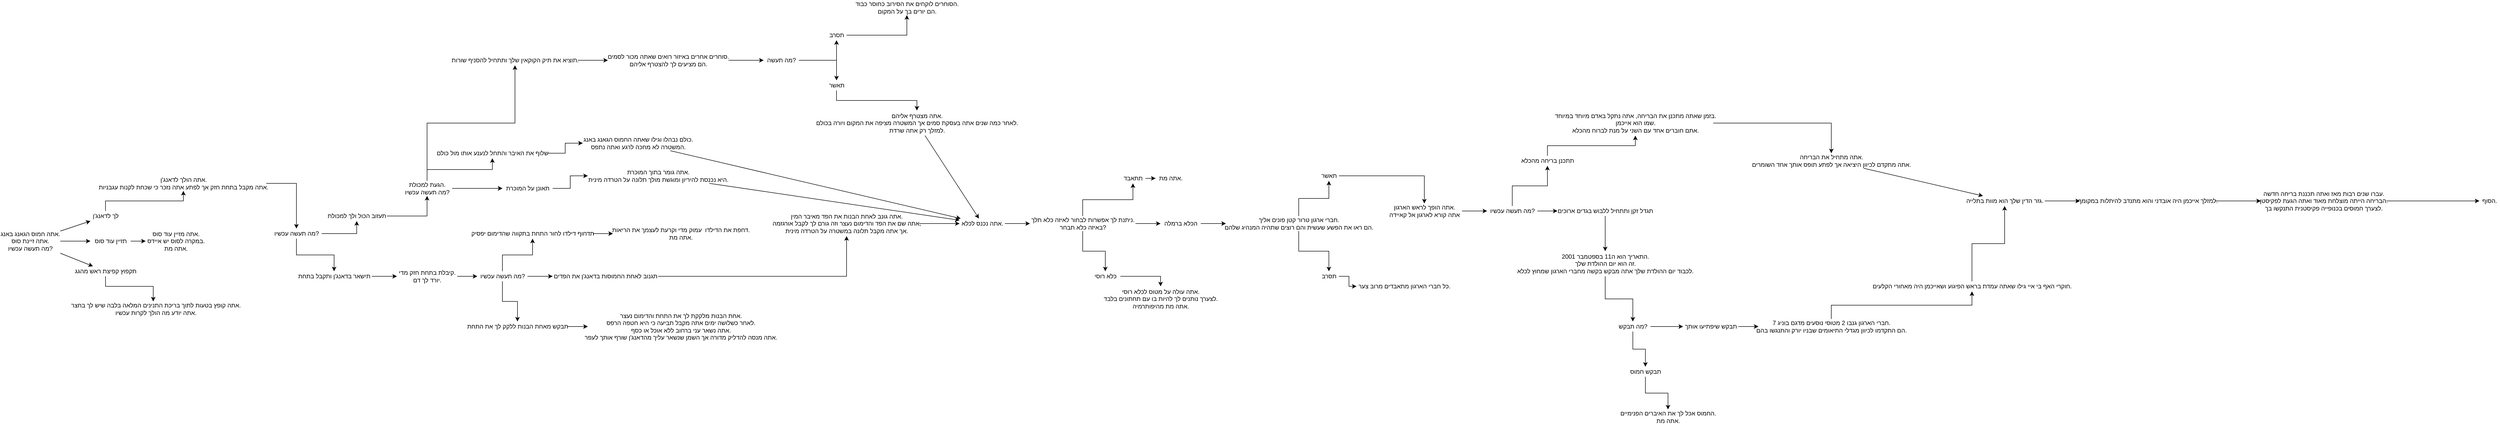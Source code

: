<mxfile version="14.1.2" type="github">
  <diagram id="Cu5V5KgqSv17Ko4OS9BQ" name="Page-1">
    <mxGraphModel dx="3437" dy="1870" grid="1" gridSize="10" guides="1" tooltips="1" connect="1" arrows="1" fold="1" page="1" pageScale="1" pageWidth="5000" pageHeight="1400" math="0" shadow="0">
      <root>
        <mxCell id="0" />
        <mxCell id="1" parent="0" />
        <mxCell id="gz2-CgeXObaSSJoPXU8p-1" value="אתה חמוס הגאנג באנג.&lt;br&gt;אתה זיינת סוס.&lt;br&gt;מה תעשה עכשיו?" style="text;html=1;align=center;verticalAlign=middle;resizable=0;points=[];autosize=1;" vertex="1" parent="1">
          <mxGeometry y="735" width="120" height="50" as="geometry" />
        </mxCell>
        <mxCell id="gz2-CgeXObaSSJoPXU8p-13" value="" style="edgeStyle=orthogonalEdgeStyle;rounded=0;orthogonalLoop=1;jettySize=auto;html=1;" edge="1" parent="1" source="gz2-CgeXObaSSJoPXU8p-2" target="gz2-CgeXObaSSJoPXU8p-12">
          <mxGeometry relative="1" as="geometry" />
        </mxCell>
        <mxCell id="gz2-CgeXObaSSJoPXU8p-2" value="תזיין עוד סוס" style="text;html=1;align=center;verticalAlign=middle;resizable=0;points=[];autosize=1;" vertex="1" parent="1">
          <mxGeometry x="180" y="750" width="80" height="20" as="geometry" />
        </mxCell>
        <mxCell id="gz2-CgeXObaSSJoPXU8p-3" value="" style="endArrow=classic;html=1;" edge="1" parent="1" source="gz2-CgeXObaSSJoPXU8p-1" target="gz2-CgeXObaSSJoPXU8p-2">
          <mxGeometry width="50" height="50" relative="1" as="geometry">
            <mxPoint x="360" y="1160" as="sourcePoint" />
            <mxPoint x="410" y="1110" as="targetPoint" />
          </mxGeometry>
        </mxCell>
        <mxCell id="gz2-CgeXObaSSJoPXU8p-17" value="" style="edgeStyle=orthogonalEdgeStyle;rounded=0;orthogonalLoop=1;jettySize=auto;html=1;" edge="1" parent="1" source="gz2-CgeXObaSSJoPXU8p-4" target="gz2-CgeXObaSSJoPXU8p-16">
          <mxGeometry relative="1" as="geometry" />
        </mxCell>
        <mxCell id="gz2-CgeXObaSSJoPXU8p-4" value="לך לדאנג&#39;ן" style="text;html=1;align=center;verticalAlign=middle;resizable=0;points=[];autosize=1;" vertex="1" parent="1">
          <mxGeometry x="180" y="700" width="60" height="20" as="geometry" />
        </mxCell>
        <mxCell id="gz2-CgeXObaSSJoPXU8p-7" value="" style="endArrow=classic;html=1;" edge="1" parent="1" source="gz2-CgeXObaSSJoPXU8p-1" target="gz2-CgeXObaSSJoPXU8p-4">
          <mxGeometry width="50" height="50" relative="1" as="geometry">
            <mxPoint x="330" y="800" as="sourcePoint" />
            <mxPoint x="380" y="750" as="targetPoint" />
          </mxGeometry>
        </mxCell>
        <mxCell id="gz2-CgeXObaSSJoPXU8p-15" value="" style="edgeStyle=orthogonalEdgeStyle;rounded=0;orthogonalLoop=1;jettySize=auto;html=1;" edge="1" parent="1" source="gz2-CgeXObaSSJoPXU8p-8" target="gz2-CgeXObaSSJoPXU8p-14">
          <mxGeometry relative="1" as="geometry">
            <Array as="points">
              <mxPoint x="210" y="850" />
              <mxPoint x="305" y="850" />
            </Array>
          </mxGeometry>
        </mxCell>
        <mxCell id="gz2-CgeXObaSSJoPXU8p-8" value="תקפוץ קפיצת ראש מהגג" style="text;html=1;align=center;verticalAlign=middle;resizable=0;points=[];autosize=1;" vertex="1" parent="1">
          <mxGeometry x="145" y="810" width="130" height="20" as="geometry" />
        </mxCell>
        <mxCell id="gz2-CgeXObaSSJoPXU8p-10" value="" style="endArrow=classic;html=1;" edge="1" parent="1" source="gz2-CgeXObaSSJoPXU8p-1" target="gz2-CgeXObaSSJoPXU8p-8">
          <mxGeometry width="50" height="50" relative="1" as="geometry">
            <mxPoint x="330" y="800" as="sourcePoint" />
            <mxPoint x="380" y="750" as="targetPoint" />
          </mxGeometry>
        </mxCell>
        <mxCell id="gz2-CgeXObaSSJoPXU8p-12" value="אתה מזיין עוד סוס.&lt;br&gt;במקרה לסוס יש איידס.&lt;br&gt;אתה מת." style="text;html=1;align=center;verticalAlign=middle;resizable=0;points=[];autosize=1;" vertex="1" parent="1">
          <mxGeometry x="290" y="735" width="120" height="50" as="geometry" />
        </mxCell>
        <mxCell id="gz2-CgeXObaSSJoPXU8p-14" value="אתה קופץ בטעות לתוך בריכת התנינים המלאה בלבה שיש לך בחצר.&lt;br&gt;אתה יודע מה הולך לקרות עכשיו." style="text;html=1;align=center;verticalAlign=middle;resizable=0;points=[];autosize=1;" vertex="1" parent="1">
          <mxGeometry x="145" y="880" width="330" height="30" as="geometry" />
        </mxCell>
        <mxCell id="gz2-CgeXObaSSJoPXU8p-19" value="" style="edgeStyle=orthogonalEdgeStyle;rounded=0;orthogonalLoop=1;jettySize=auto;html=1;" edge="1" parent="1" source="gz2-CgeXObaSSJoPXU8p-16" target="gz2-CgeXObaSSJoPXU8p-18">
          <mxGeometry relative="1" as="geometry" />
        </mxCell>
        <mxCell id="gz2-CgeXObaSSJoPXU8p-16" value="אתה הולך לדאנג&#39;ן.&lt;br&gt;אתה מקבל בתחת חזק אך לפתע אתה נזכר כי שכחת לקנות עגבניות." style="text;html=1;align=center;verticalAlign=middle;resizable=0;points=[];autosize=1;" vertex="1" parent="1">
          <mxGeometry x="200" y="630" width="330" height="30" as="geometry" />
        </mxCell>
        <mxCell id="gz2-CgeXObaSSJoPXU8p-21" value="" style="edgeStyle=orthogonalEdgeStyle;rounded=0;orthogonalLoop=1;jettySize=auto;html=1;" edge="1" parent="1" source="gz2-CgeXObaSSJoPXU8p-18" target="gz2-CgeXObaSSJoPXU8p-20">
          <mxGeometry relative="1" as="geometry" />
        </mxCell>
        <mxCell id="gz2-CgeXObaSSJoPXU8p-25" value="" style="edgeStyle=orthogonalEdgeStyle;rounded=0;orthogonalLoop=1;jettySize=auto;html=1;" edge="1" parent="1" source="gz2-CgeXObaSSJoPXU8p-18" target="gz2-CgeXObaSSJoPXU8p-24">
          <mxGeometry relative="1" as="geometry" />
        </mxCell>
        <mxCell id="gz2-CgeXObaSSJoPXU8p-18" value="מה תעשה עכשיו?" style="text;html=1;align=center;verticalAlign=middle;resizable=0;points=[];autosize=1;" vertex="1" parent="1">
          <mxGeometry x="540" y="735" width="100" height="20" as="geometry" />
        </mxCell>
        <mxCell id="gz2-CgeXObaSSJoPXU8p-43" value="" style="edgeStyle=orthogonalEdgeStyle;rounded=0;orthogonalLoop=1;jettySize=auto;html=1;" edge="1" parent="1" source="gz2-CgeXObaSSJoPXU8p-20" target="gz2-CgeXObaSSJoPXU8p-42">
          <mxGeometry relative="1" as="geometry" />
        </mxCell>
        <mxCell id="gz2-CgeXObaSSJoPXU8p-20" value="תעזוב הכול ולך למכולת" style="text;html=1;align=center;verticalAlign=middle;resizable=0;points=[];autosize=1;" vertex="1" parent="1">
          <mxGeometry x="650" y="700" width="120" height="20" as="geometry" />
        </mxCell>
        <mxCell id="gz2-CgeXObaSSJoPXU8p-27" value="" style="edgeStyle=orthogonalEdgeStyle;rounded=0;orthogonalLoop=1;jettySize=auto;html=1;" edge="1" parent="1" source="gz2-CgeXObaSSJoPXU8p-24" target="gz2-CgeXObaSSJoPXU8p-26">
          <mxGeometry relative="1" as="geometry" />
        </mxCell>
        <mxCell id="gz2-CgeXObaSSJoPXU8p-24" value="תישאר בדאנג&#39;ן ותקבל בתחת" style="text;html=1;align=center;verticalAlign=middle;resizable=0;points=[];autosize=1;" vertex="1" parent="1">
          <mxGeometry x="590" y="820" width="150" height="20" as="geometry" />
        </mxCell>
        <mxCell id="gz2-CgeXObaSSJoPXU8p-29" value="" style="edgeStyle=orthogonalEdgeStyle;rounded=0;orthogonalLoop=1;jettySize=auto;html=1;" edge="1" parent="1" source="gz2-CgeXObaSSJoPXU8p-26" target="gz2-CgeXObaSSJoPXU8p-28">
          <mxGeometry relative="1" as="geometry" />
        </mxCell>
        <mxCell id="gz2-CgeXObaSSJoPXU8p-26" value="קיבלת בתחת חזק מדי.&lt;br&gt;יורד לך דם." style="text;html=1;align=center;verticalAlign=middle;resizable=0;points=[];autosize=1;" vertex="1" parent="1">
          <mxGeometry x="790" y="815" width="120" height="30" as="geometry" />
        </mxCell>
        <mxCell id="gz2-CgeXObaSSJoPXU8p-31" value="" style="edgeStyle=orthogonalEdgeStyle;rounded=0;orthogonalLoop=1;jettySize=auto;html=1;" edge="1" parent="1" source="gz2-CgeXObaSSJoPXU8p-28" target="gz2-CgeXObaSSJoPXU8p-30">
          <mxGeometry relative="1" as="geometry" />
        </mxCell>
        <mxCell id="gz2-CgeXObaSSJoPXU8p-33" value="" style="edgeStyle=orthogonalEdgeStyle;rounded=0;orthogonalLoop=1;jettySize=auto;html=1;" edge="1" parent="1" source="gz2-CgeXObaSSJoPXU8p-28" target="gz2-CgeXObaSSJoPXU8p-32">
          <mxGeometry relative="1" as="geometry" />
        </mxCell>
        <mxCell id="gz2-CgeXObaSSJoPXU8p-35" value="" style="edgeStyle=orthogonalEdgeStyle;rounded=0;orthogonalLoop=1;jettySize=auto;html=1;" edge="1" parent="1" source="gz2-CgeXObaSSJoPXU8p-28" target="gz2-CgeXObaSSJoPXU8p-34">
          <mxGeometry relative="1" as="geometry" />
        </mxCell>
        <mxCell id="gz2-CgeXObaSSJoPXU8p-28" value="מה תעשה עכשיו?" style="text;html=1;align=center;verticalAlign=middle;resizable=0;points=[];autosize=1;" vertex="1" parent="1">
          <mxGeometry x="950" y="820" width="100" height="20" as="geometry" />
        </mxCell>
        <mxCell id="gz2-CgeXObaSSJoPXU8p-41" value="" style="edgeStyle=orthogonalEdgeStyle;rounded=0;orthogonalLoop=1;jettySize=auto;html=1;" edge="1" parent="1" source="gz2-CgeXObaSSJoPXU8p-30" target="gz2-CgeXObaSSJoPXU8p-40">
          <mxGeometry relative="1" as="geometry" />
        </mxCell>
        <mxCell id="gz2-CgeXObaSSJoPXU8p-30" value="תגנוב לאחת החמוסות בדאנג&#39;ן את הפדים" style="text;html=1;align=center;verticalAlign=middle;resizable=0;points=[];autosize=1;" vertex="1" parent="1">
          <mxGeometry x="1100" y="820" width="210" height="20" as="geometry" />
        </mxCell>
        <mxCell id="gz2-CgeXObaSSJoPXU8p-39" value="" style="edgeStyle=orthogonalEdgeStyle;rounded=0;orthogonalLoop=1;jettySize=auto;html=1;" edge="1" parent="1" source="gz2-CgeXObaSSJoPXU8p-32" target="gz2-CgeXObaSSJoPXU8p-38">
          <mxGeometry relative="1" as="geometry" />
        </mxCell>
        <mxCell id="gz2-CgeXObaSSJoPXU8p-32" value="תבקש מאחת הבנות ללקק לך את התחת" style="text;html=1;align=center;verticalAlign=middle;resizable=0;points=[];autosize=1;" vertex="1" parent="1">
          <mxGeometry x="930" y="920" width="200" height="20" as="geometry" />
        </mxCell>
        <mxCell id="gz2-CgeXObaSSJoPXU8p-37" value="" style="edgeStyle=orthogonalEdgeStyle;rounded=0;orthogonalLoop=1;jettySize=auto;html=1;" edge="1" parent="1" source="gz2-CgeXObaSSJoPXU8p-34" target="gz2-CgeXObaSSJoPXU8p-36">
          <mxGeometry relative="1" as="geometry" />
        </mxCell>
        <mxCell id="gz2-CgeXObaSSJoPXU8p-34" value="תדחוף דילדו לחור התחת בתקווה שהדימום יפסיק" style="text;html=1;align=center;verticalAlign=middle;resizable=0;points=[];autosize=1;" vertex="1" parent="1">
          <mxGeometry x="940" y="735" width="240" height="20" as="geometry" />
        </mxCell>
        <mxCell id="gz2-CgeXObaSSJoPXU8p-36" value="דחפת את הדילדו&amp;nbsp; עמוק מדי וקרעת לעצמך את הריאות.&lt;br&gt;אתה מת." style="text;html=1;align=center;verticalAlign=middle;resizable=0;points=[];autosize=1;" vertex="1" parent="1">
          <mxGeometry x="1220" y="730" width="270" height="30" as="geometry" />
        </mxCell>
        <mxCell id="gz2-CgeXObaSSJoPXU8p-38" value="אחת הבנות מלקקת לך את התחת והדימום נעצר.&lt;br&gt;לאחר כשלושה ימים אתה מקבל תביעה כי היא חטפה הרפס.&lt;br&gt;אתה נשאר עני ברחוב ללא אוכל או כסף.&lt;br&gt;אתה מנסה להדליק מדורה אך השמן שנשאר עליך מהדאנג&#39;ן שורף אותך לעפר." style="text;html=1;align=center;verticalAlign=middle;resizable=0;points=[];autosize=1;" vertex="1" parent="1">
          <mxGeometry x="1170" y="900" width="370" height="60" as="geometry" />
        </mxCell>
        <mxCell id="gz2-CgeXObaSSJoPXU8p-55" value="" style="edgeStyle=orthogonalEdgeStyle;rounded=0;orthogonalLoop=1;jettySize=auto;html=1;" edge="1" parent="1" source="gz2-CgeXObaSSJoPXU8p-40" target="gz2-CgeXObaSSJoPXU8p-54">
          <mxGeometry relative="1" as="geometry" />
        </mxCell>
        <mxCell id="gz2-CgeXObaSSJoPXU8p-40" value="אתה גונב לאחת הבנות את הפד מאיבר המין.&lt;br&gt;אתה שם את הפד והדימום נעצר וזה גורם לך לקבל אורגזמה,&lt;br&gt;אך אתה מקבל תלונה במשטרה על הטרדה מינית." style="text;html=1;align=center;verticalAlign=middle;resizable=0;points=[];autosize=1;" vertex="1" parent="1">
          <mxGeometry x="1540" y="700" width="290" height="50" as="geometry" />
        </mxCell>
        <mxCell id="gz2-CgeXObaSSJoPXU8p-45" value="" style="edgeStyle=orthogonalEdgeStyle;rounded=0;orthogonalLoop=1;jettySize=auto;html=1;" edge="1" parent="1" source="gz2-CgeXObaSSJoPXU8p-42" target="gz2-CgeXObaSSJoPXU8p-44">
          <mxGeometry relative="1" as="geometry" />
        </mxCell>
        <mxCell id="gz2-CgeXObaSSJoPXU8p-48" value="" style="edgeStyle=orthogonalEdgeStyle;rounded=0;orthogonalLoop=1;jettySize=auto;html=1;" edge="1" parent="1" source="gz2-CgeXObaSSJoPXU8p-42" target="gz2-CgeXObaSSJoPXU8p-47">
          <mxGeometry relative="1" as="geometry" />
        </mxCell>
        <mxCell id="gz2-CgeXObaSSJoPXU8p-49" value="" style="edgeStyle=orthogonalEdgeStyle;rounded=0;orthogonalLoop=1;jettySize=auto;html=1;" edge="1" parent="1" source="gz2-CgeXObaSSJoPXU8p-42" target="gz2-CgeXObaSSJoPXU8p-44">
          <mxGeometry relative="1" as="geometry" />
        </mxCell>
        <mxCell id="gz2-CgeXObaSSJoPXU8p-51" value="" style="edgeStyle=orthogonalEdgeStyle;rounded=0;orthogonalLoop=1;jettySize=auto;html=1;" edge="1" parent="1" source="gz2-CgeXObaSSJoPXU8p-42" target="gz2-CgeXObaSSJoPXU8p-50">
          <mxGeometry relative="1" as="geometry" />
        </mxCell>
        <mxCell id="gz2-CgeXObaSSJoPXU8p-42" value="הגעת למכולת.&lt;br&gt;מה תעשה עכשיו?" style="text;html=1;align=center;verticalAlign=middle;resizable=0;points=[];autosize=1;" vertex="1" parent="1">
          <mxGeometry x="800" y="640" width="100" height="30" as="geometry" />
        </mxCell>
        <mxCell id="gz2-CgeXObaSSJoPXU8p-53" value="" style="edgeStyle=orthogonalEdgeStyle;rounded=0;orthogonalLoop=1;jettySize=auto;html=1;" edge="1" parent="1" source="gz2-CgeXObaSSJoPXU8p-44" target="gz2-CgeXObaSSJoPXU8p-52">
          <mxGeometry relative="1" as="geometry" />
        </mxCell>
        <mxCell id="gz2-CgeXObaSSJoPXU8p-44" value="תאונן על המוכרת" style="text;html=1;align=center;verticalAlign=middle;resizable=0;points=[];autosize=1;" vertex="1" parent="1">
          <mxGeometry x="1000" y="645" width="100" height="20" as="geometry" />
        </mxCell>
        <mxCell id="gz2-CgeXObaSSJoPXU8p-61" value="" style="edgeStyle=orthogonalEdgeStyle;rounded=0;orthogonalLoop=1;jettySize=auto;html=1;" edge="1" parent="1" source="gz2-CgeXObaSSJoPXU8p-47" target="gz2-CgeXObaSSJoPXU8p-60">
          <mxGeometry relative="1" as="geometry" />
        </mxCell>
        <mxCell id="gz2-CgeXObaSSJoPXU8p-47" value="תוציא את תיק הקוקאין שלך ותתחיל להסניף שורות." style="text;html=1;align=center;verticalAlign=middle;resizable=0;points=[];autosize=1;" vertex="1" parent="1">
          <mxGeometry x="900" y="390" width="250" height="20" as="geometry" />
        </mxCell>
        <mxCell id="gz2-CgeXObaSSJoPXU8p-58" value="" style="edgeStyle=orthogonalEdgeStyle;rounded=0;orthogonalLoop=1;jettySize=auto;html=1;" edge="1" parent="1" source="gz2-CgeXObaSSJoPXU8p-50" target="gz2-CgeXObaSSJoPXU8p-57">
          <mxGeometry relative="1" as="geometry" />
        </mxCell>
        <mxCell id="gz2-CgeXObaSSJoPXU8p-50" value="שלוף את האיבר והתחל לנענע אותו מול כולם" style="text;html=1;align=center;verticalAlign=middle;resizable=0;points=[];autosize=1;" vertex="1" parent="1">
          <mxGeometry x="870" y="575" width="220" height="20" as="geometry" />
        </mxCell>
        <mxCell id="gz2-CgeXObaSSJoPXU8p-52" value="אתה גומר בתוך המוכרת.&lt;br&gt;היא נכנסת להיריון ומוגשת מולך תלונה על הטרדה מינית." style="text;html=1;align=center;verticalAlign=middle;resizable=0;points=[];autosize=1;" vertex="1" parent="1">
          <mxGeometry x="1170" y="615" width="280" height="30" as="geometry" />
        </mxCell>
        <mxCell id="gz2-CgeXObaSSJoPXU8p-74" value="" style="edgeStyle=orthogonalEdgeStyle;rounded=0;orthogonalLoop=1;jettySize=auto;html=1;" edge="1" parent="1" source="gz2-CgeXObaSSJoPXU8p-54" target="gz2-CgeXObaSSJoPXU8p-73">
          <mxGeometry relative="1" as="geometry" />
        </mxCell>
        <mxCell id="gz2-CgeXObaSSJoPXU8p-54" value="אתה נכנס לכלא." style="text;html=1;align=center;verticalAlign=middle;resizable=0;points=[];autosize=1;" vertex="1" parent="1">
          <mxGeometry x="1910" y="715" width="90" height="20" as="geometry" />
        </mxCell>
        <mxCell id="gz2-CgeXObaSSJoPXU8p-56" value="" style="endArrow=classic;html=1;" edge="1" parent="1" source="gz2-CgeXObaSSJoPXU8p-52" target="gz2-CgeXObaSSJoPXU8p-54">
          <mxGeometry width="50" height="50" relative="1" as="geometry">
            <mxPoint x="1470" y="640" as="sourcePoint" />
            <mxPoint x="1520" y="590" as="targetPoint" />
          </mxGeometry>
        </mxCell>
        <mxCell id="gz2-CgeXObaSSJoPXU8p-57" value="כולם נבהלו וגילו שאתה החמוס הגאנג באנג.&lt;br&gt;המשטרה לא מחכה לרגע ואתה נתפס." style="text;html=1;align=center;verticalAlign=middle;resizable=0;points=[];autosize=1;" vertex="1" parent="1">
          <mxGeometry x="1160" y="550" width="220" height="30" as="geometry" />
        </mxCell>
        <mxCell id="gz2-CgeXObaSSJoPXU8p-59" value="" style="endArrow=classic;html=1;" edge="1" parent="1" source="gz2-CgeXObaSSJoPXU8p-57" target="gz2-CgeXObaSSJoPXU8p-54">
          <mxGeometry width="50" height="50" relative="1" as="geometry">
            <mxPoint x="1520" y="650" as="sourcePoint" />
            <mxPoint x="1570" y="600" as="targetPoint" />
          </mxGeometry>
        </mxCell>
        <mxCell id="gz2-CgeXObaSSJoPXU8p-63" value="" style="edgeStyle=orthogonalEdgeStyle;rounded=0;orthogonalLoop=1;jettySize=auto;html=1;" edge="1" parent="1" source="gz2-CgeXObaSSJoPXU8p-60" target="gz2-CgeXObaSSJoPXU8p-62">
          <mxGeometry relative="1" as="geometry" />
        </mxCell>
        <mxCell id="gz2-CgeXObaSSJoPXU8p-60" value="סוחרים אחרים באיזור רואים שאתה מכור לסמים.&lt;br&gt;הם מציעים לך להצטרף אליהם." style="text;html=1;align=center;verticalAlign=middle;resizable=0;points=[];autosize=1;" vertex="1" parent="1">
          <mxGeometry x="1210" y="385" width="240" height="30" as="geometry" />
        </mxCell>
        <mxCell id="gz2-CgeXObaSSJoPXU8p-65" value="" style="edgeStyle=orthogonalEdgeStyle;rounded=0;orthogonalLoop=1;jettySize=auto;html=1;" edge="1" parent="1" source="gz2-CgeXObaSSJoPXU8p-62" target="gz2-CgeXObaSSJoPXU8p-64">
          <mxGeometry relative="1" as="geometry" />
        </mxCell>
        <mxCell id="gz2-CgeXObaSSJoPXU8p-67" value="" style="edgeStyle=orthogonalEdgeStyle;rounded=0;orthogonalLoop=1;jettySize=auto;html=1;" edge="1" parent="1" source="gz2-CgeXObaSSJoPXU8p-62" target="gz2-CgeXObaSSJoPXU8p-66">
          <mxGeometry relative="1" as="geometry" />
        </mxCell>
        <mxCell id="gz2-CgeXObaSSJoPXU8p-62" value="מה תעשה?" style="text;html=1;align=center;verticalAlign=middle;resizable=0;points=[];autosize=1;" vertex="1" parent="1">
          <mxGeometry x="1520" y="390" width="70" height="20" as="geometry" />
        </mxCell>
        <mxCell id="gz2-CgeXObaSSJoPXU8p-69" value="" style="edgeStyle=orthogonalEdgeStyle;rounded=0;orthogonalLoop=1;jettySize=auto;html=1;" edge="1" parent="1" source="gz2-CgeXObaSSJoPXU8p-64" target="gz2-CgeXObaSSJoPXU8p-68">
          <mxGeometry relative="1" as="geometry" />
        </mxCell>
        <mxCell id="gz2-CgeXObaSSJoPXU8p-64" value="תסרב" style="text;html=1;align=center;verticalAlign=middle;resizable=0;points=[];autosize=1;" vertex="1" parent="1">
          <mxGeometry x="1645" y="340" width="40" height="20" as="geometry" />
        </mxCell>
        <mxCell id="gz2-CgeXObaSSJoPXU8p-71" value="" style="edgeStyle=orthogonalEdgeStyle;rounded=0;orthogonalLoop=1;jettySize=auto;html=1;" edge="1" parent="1" source="gz2-CgeXObaSSJoPXU8p-66" target="gz2-CgeXObaSSJoPXU8p-70">
          <mxGeometry relative="1" as="geometry" />
        </mxCell>
        <mxCell id="gz2-CgeXObaSSJoPXU8p-66" value="תאשר" style="text;html=1;align=center;verticalAlign=middle;resizable=0;points=[];autosize=1;" vertex="1" parent="1">
          <mxGeometry x="1645" y="440" width="40" height="20" as="geometry" />
        </mxCell>
        <mxCell id="gz2-CgeXObaSSJoPXU8p-68" value="הסוחרים לוקחים את הסירוב כחוסר כבוד.&lt;br&gt;הם יורים בך על המקום." style="text;html=1;align=center;verticalAlign=middle;resizable=0;points=[];autosize=1;" vertex="1" parent="1">
          <mxGeometry x="1700" y="280" width="210" height="30" as="geometry" />
        </mxCell>
        <mxCell id="gz2-CgeXObaSSJoPXU8p-70" value="אתה מצטרף אליהם.&lt;br&gt;לאחר כמה שנים אתה בעסקת סמים אך המשטרה מציפה את המקום ויורה בכולם.&lt;br&gt;למזלך רק אתה שרדת." style="text;html=1;align=center;verticalAlign=middle;resizable=0;points=[];autosize=1;" vertex="1" parent="1">
          <mxGeometry x="1630" y="500" width="390" height="50" as="geometry" />
        </mxCell>
        <mxCell id="gz2-CgeXObaSSJoPXU8p-72" value="" style="endArrow=classic;html=1;" edge="1" parent="1" source="gz2-CgeXObaSSJoPXU8p-70" target="gz2-CgeXObaSSJoPXU8p-54">
          <mxGeometry width="50" height="50" relative="1" as="geometry">
            <mxPoint x="1790" y="630" as="sourcePoint" />
            <mxPoint x="1840" y="580" as="targetPoint" />
          </mxGeometry>
        </mxCell>
        <mxCell id="gz2-CgeXObaSSJoPXU8p-76" value="" style="edgeStyle=orthogonalEdgeStyle;rounded=0;orthogonalLoop=1;jettySize=auto;html=1;" edge="1" parent="1" source="gz2-CgeXObaSSJoPXU8p-73" target="gz2-CgeXObaSSJoPXU8p-75">
          <mxGeometry relative="1" as="geometry" />
        </mxCell>
        <mxCell id="gz2-CgeXObaSSJoPXU8p-78" value="" style="edgeStyle=orthogonalEdgeStyle;rounded=0;orthogonalLoop=1;jettySize=auto;html=1;" edge="1" parent="1" source="gz2-CgeXObaSSJoPXU8p-73" target="gz2-CgeXObaSSJoPXU8p-77">
          <mxGeometry relative="1" as="geometry" />
        </mxCell>
        <mxCell id="gz2-CgeXObaSSJoPXU8p-80" value="" style="edgeStyle=orthogonalEdgeStyle;rounded=0;orthogonalLoop=1;jettySize=auto;html=1;" edge="1" parent="1" source="gz2-CgeXObaSSJoPXU8p-73" target="gz2-CgeXObaSSJoPXU8p-79">
          <mxGeometry relative="1" as="geometry" />
        </mxCell>
        <mxCell id="gz2-CgeXObaSSJoPXU8p-73" value="ניתנת לך אפשרות לבחור לאיזה כלא תלך.&lt;br&gt;באיזה כלא תבחר?" style="text;html=1;align=center;verticalAlign=middle;resizable=0;points=[];autosize=1;" vertex="1" parent="1">
          <mxGeometry x="2050" y="710" width="210" height="30" as="geometry" />
        </mxCell>
        <mxCell id="gz2-CgeXObaSSJoPXU8p-84" value="" style="edgeStyle=orthogonalEdgeStyle;rounded=0;orthogonalLoop=1;jettySize=auto;html=1;" edge="1" parent="1" source="gz2-CgeXObaSSJoPXU8p-75" target="gz2-CgeXObaSSJoPXU8p-83">
          <mxGeometry relative="1" as="geometry">
            <Array as="points">
              <mxPoint x="2310" y="830" />
            </Array>
          </mxGeometry>
        </mxCell>
        <mxCell id="gz2-CgeXObaSSJoPXU8p-75" value="כלא רוסי" style="text;html=1;align=center;verticalAlign=middle;resizable=0;points=[];autosize=1;" vertex="1" parent="1">
          <mxGeometry x="2170" y="820" width="60" height="20" as="geometry" />
        </mxCell>
        <mxCell id="gz2-CgeXObaSSJoPXU8p-86" value="" style="edgeStyle=orthogonalEdgeStyle;rounded=0;orthogonalLoop=1;jettySize=auto;html=1;" edge="1" parent="1" source="gz2-CgeXObaSSJoPXU8p-77" target="gz2-CgeXObaSSJoPXU8p-85">
          <mxGeometry relative="1" as="geometry" />
        </mxCell>
        <mxCell id="gz2-CgeXObaSSJoPXU8p-77" value="הכלא ברמלה" style="text;html=1;align=center;verticalAlign=middle;resizable=0;points=[];autosize=1;" vertex="1" parent="1">
          <mxGeometry x="2310" y="715" width="80" height="20" as="geometry" />
        </mxCell>
        <mxCell id="gz2-CgeXObaSSJoPXU8p-82" value="" style="edgeStyle=orthogonalEdgeStyle;rounded=0;orthogonalLoop=1;jettySize=auto;html=1;" edge="1" parent="1" source="gz2-CgeXObaSSJoPXU8p-79" target="gz2-CgeXObaSSJoPXU8p-81">
          <mxGeometry relative="1" as="geometry" />
        </mxCell>
        <mxCell id="gz2-CgeXObaSSJoPXU8p-79" value="תתאבד" style="text;html=1;align=center;verticalAlign=middle;resizable=0;points=[];autosize=1;" vertex="1" parent="1">
          <mxGeometry x="2230" y="625" width="50" height="20" as="geometry" />
        </mxCell>
        <mxCell id="gz2-CgeXObaSSJoPXU8p-81" value="אתה מת." style="text;html=1;align=center;verticalAlign=middle;resizable=0;points=[];autosize=1;" vertex="1" parent="1">
          <mxGeometry x="2300" y="625" width="60" height="20" as="geometry" />
        </mxCell>
        <mxCell id="gz2-CgeXObaSSJoPXU8p-83" value="אתה עולה על מטוס לכלא רוסי.&lt;br&gt;לצערך נותנים לך להיות בו עם תחתונים בלבד.&lt;br&gt;אתה מת מהיפותרמיה." style="text;html=1;align=center;verticalAlign=middle;resizable=0;points=[];autosize=1;" vertex="1" parent="1">
          <mxGeometry x="2195" y="850" width="230" height="50" as="geometry" />
        </mxCell>
        <mxCell id="gz2-CgeXObaSSJoPXU8p-88" value="" style="edgeStyle=orthogonalEdgeStyle;rounded=0;orthogonalLoop=1;jettySize=auto;html=1;" edge="1" parent="1" source="gz2-CgeXObaSSJoPXU8p-85" target="gz2-CgeXObaSSJoPXU8p-87">
          <mxGeometry relative="1" as="geometry" />
        </mxCell>
        <mxCell id="gz2-CgeXObaSSJoPXU8p-90" value="" style="edgeStyle=orthogonalEdgeStyle;rounded=0;orthogonalLoop=1;jettySize=auto;html=1;" edge="1" parent="1" source="gz2-CgeXObaSSJoPXU8p-85" target="gz2-CgeXObaSSJoPXU8p-89">
          <mxGeometry relative="1" as="geometry" />
        </mxCell>
        <mxCell id="gz2-CgeXObaSSJoPXU8p-85" value="חברי ארגון טרור קטן פונים אליך.&lt;br&gt;הם ראו את הפשע שעשית והם רוצים שתהיה המנהיג שלהם." style="text;html=1;align=center;verticalAlign=middle;resizable=0;points=[];autosize=1;" vertex="1" parent="1">
          <mxGeometry x="2440" y="710" width="290" height="30" as="geometry" />
        </mxCell>
        <mxCell id="gz2-CgeXObaSSJoPXU8p-94" value="" style="edgeStyle=orthogonalEdgeStyle;rounded=0;orthogonalLoop=1;jettySize=auto;html=1;" edge="1" parent="1" source="gz2-CgeXObaSSJoPXU8p-87" target="gz2-CgeXObaSSJoPXU8p-93">
          <mxGeometry relative="1" as="geometry" />
        </mxCell>
        <mxCell id="gz2-CgeXObaSSJoPXU8p-87" value="תאשר" style="text;html=1;align=center;verticalAlign=middle;resizable=0;points=[];autosize=1;" vertex="1" parent="1">
          <mxGeometry x="2625" y="620" width="40" height="20" as="geometry" />
        </mxCell>
        <mxCell id="gz2-CgeXObaSSJoPXU8p-92" value="" style="edgeStyle=orthogonalEdgeStyle;rounded=0;orthogonalLoop=1;jettySize=auto;html=1;" edge="1" parent="1" source="gz2-CgeXObaSSJoPXU8p-89" target="gz2-CgeXObaSSJoPXU8p-91">
          <mxGeometry relative="1" as="geometry" />
        </mxCell>
        <mxCell id="gz2-CgeXObaSSJoPXU8p-89" value="תסרב" style="text;html=1;align=center;verticalAlign=middle;resizable=0;points=[];autosize=1;" vertex="1" parent="1">
          <mxGeometry x="2625" y="820" width="40" height="20" as="geometry" />
        </mxCell>
        <mxCell id="gz2-CgeXObaSSJoPXU8p-91" value="כל חברי הארגון מתאבדים מרוב צער." style="text;html=1;align=center;verticalAlign=middle;resizable=0;points=[];autosize=1;" vertex="1" parent="1">
          <mxGeometry x="2700" y="840" width="190" height="20" as="geometry" />
        </mxCell>
        <mxCell id="gz2-CgeXObaSSJoPXU8p-96" value="" style="edgeStyle=orthogonalEdgeStyle;rounded=0;orthogonalLoop=1;jettySize=auto;html=1;" edge="1" parent="1" source="gz2-CgeXObaSSJoPXU8p-93" target="gz2-CgeXObaSSJoPXU8p-95">
          <mxGeometry relative="1" as="geometry" />
        </mxCell>
        <mxCell id="gz2-CgeXObaSSJoPXU8p-93" value="אתה הופך לראש הארגון.&lt;br&gt;אתה קורא לארגון אל קאיידה" style="text;html=1;align=center;verticalAlign=middle;resizable=0;points=[];autosize=1;" vertex="1" parent="1">
          <mxGeometry x="2760" y="685" width="150" height="30" as="geometry" />
        </mxCell>
        <mxCell id="gz2-CgeXObaSSJoPXU8p-98" value="" style="edgeStyle=orthogonalEdgeStyle;rounded=0;orthogonalLoop=1;jettySize=auto;html=1;" edge="1" parent="1" source="gz2-CgeXObaSSJoPXU8p-95" target="gz2-CgeXObaSSJoPXU8p-97">
          <mxGeometry relative="1" as="geometry" />
        </mxCell>
        <mxCell id="gz2-CgeXObaSSJoPXU8p-102" value="" style="edgeStyle=orthogonalEdgeStyle;rounded=0;orthogonalLoop=1;jettySize=auto;html=1;" edge="1" parent="1" source="gz2-CgeXObaSSJoPXU8p-95" target="gz2-CgeXObaSSJoPXU8p-101">
          <mxGeometry relative="1" as="geometry" />
        </mxCell>
        <mxCell id="gz2-CgeXObaSSJoPXU8p-95" value="מה תעשה עכשיו?" style="text;html=1;align=center;verticalAlign=middle;resizable=0;points=[];autosize=1;" vertex="1" parent="1">
          <mxGeometry x="2960" y="690" width="100" height="20" as="geometry" />
        </mxCell>
        <mxCell id="gz2-CgeXObaSSJoPXU8p-106" value="" style="edgeStyle=orthogonalEdgeStyle;rounded=0;orthogonalLoop=1;jettySize=auto;html=1;" edge="1" parent="1" source="gz2-CgeXObaSSJoPXU8p-97" target="gz2-CgeXObaSSJoPXU8p-105">
          <mxGeometry relative="1" as="geometry" />
        </mxCell>
        <mxCell id="gz2-CgeXObaSSJoPXU8p-97" value="תגדל זקן ותתחיל ללבוש בגדים ארוכים" style="text;html=1;align=center;verticalAlign=middle;resizable=0;points=[];autosize=1;" vertex="1" parent="1">
          <mxGeometry x="3100" y="690" width="190" height="20" as="geometry" />
        </mxCell>
        <mxCell id="gz2-CgeXObaSSJoPXU8p-120" value="" style="edgeStyle=orthogonalEdgeStyle;rounded=0;orthogonalLoop=1;jettySize=auto;html=1;" edge="1" parent="1" source="gz2-CgeXObaSSJoPXU8p-101" target="gz2-CgeXObaSSJoPXU8p-119">
          <mxGeometry relative="1" as="geometry" />
        </mxCell>
        <mxCell id="gz2-CgeXObaSSJoPXU8p-101" value="תתכנן בריחה מהכלא" style="text;html=1;align=center;verticalAlign=middle;resizable=0;points=[];autosize=1;" vertex="1" parent="1">
          <mxGeometry x="3025" y="590" width="110" height="20" as="geometry" />
        </mxCell>
        <mxCell id="gz2-CgeXObaSSJoPXU8p-108" value="" style="edgeStyle=orthogonalEdgeStyle;rounded=0;orthogonalLoop=1;jettySize=auto;html=1;" edge="1" parent="1" source="gz2-CgeXObaSSJoPXU8p-105" target="gz2-CgeXObaSSJoPXU8p-107">
          <mxGeometry relative="1" as="geometry" />
        </mxCell>
        <mxCell id="gz2-CgeXObaSSJoPXU8p-105" value="התאריך הוא ה11 בספטמבר 2001.&lt;br&gt;זה הוא יום ההולדת שלך.&lt;br&gt;לכבוד יום ההולדת שלך אתה מבקש בקשה מחברי הארגון שמחוץ לכלא." style="text;html=1;align=center;verticalAlign=middle;resizable=0;points=[];autosize=1;" vertex="1" parent="1">
          <mxGeometry x="3025" y="780" width="340" height="50" as="geometry" />
        </mxCell>
        <mxCell id="gz2-CgeXObaSSJoPXU8p-110" value="" style="edgeStyle=orthogonalEdgeStyle;rounded=0;orthogonalLoop=1;jettySize=auto;html=1;" edge="1" parent="1" source="gz2-CgeXObaSSJoPXU8p-107" target="gz2-CgeXObaSSJoPXU8p-109">
          <mxGeometry relative="1" as="geometry" />
        </mxCell>
        <mxCell id="gz2-CgeXObaSSJoPXU8p-112" value="" style="edgeStyle=orthogonalEdgeStyle;rounded=0;orthogonalLoop=1;jettySize=auto;html=1;" edge="1" parent="1" source="gz2-CgeXObaSSJoPXU8p-107" target="gz2-CgeXObaSSJoPXU8p-111">
          <mxGeometry relative="1" as="geometry" />
        </mxCell>
        <mxCell id="gz2-CgeXObaSSJoPXU8p-107" value="מה תבקש?" style="text;html=1;align=center;verticalAlign=middle;resizable=0;points=[];autosize=1;" vertex="1" parent="1">
          <mxGeometry x="3215" y="920" width="70" height="20" as="geometry" />
        </mxCell>
        <mxCell id="gz2-CgeXObaSSJoPXU8p-114" value="" style="edgeStyle=orthogonalEdgeStyle;rounded=0;orthogonalLoop=1;jettySize=auto;html=1;" edge="1" parent="1" source="gz2-CgeXObaSSJoPXU8p-109" target="gz2-CgeXObaSSJoPXU8p-113">
          <mxGeometry relative="1" as="geometry" />
        </mxCell>
        <mxCell id="gz2-CgeXObaSSJoPXU8p-109" value="תבקש חמוס" style="text;html=1;align=center;verticalAlign=middle;resizable=0;points=[];autosize=1;" vertex="1" parent="1">
          <mxGeometry x="3240" y="1010" width="70" height="20" as="geometry" />
        </mxCell>
        <mxCell id="gz2-CgeXObaSSJoPXU8p-116" value="" style="edgeStyle=orthogonalEdgeStyle;rounded=0;orthogonalLoop=1;jettySize=auto;html=1;" edge="1" parent="1" source="gz2-CgeXObaSSJoPXU8p-111" target="gz2-CgeXObaSSJoPXU8p-115">
          <mxGeometry relative="1" as="geometry" />
        </mxCell>
        <mxCell id="gz2-CgeXObaSSJoPXU8p-111" value="תבקש שיפתיעו אותך&lt;br&gt;" style="text;html=1;align=center;verticalAlign=middle;resizable=0;points=[];autosize=1;" vertex="1" parent="1">
          <mxGeometry x="3350" y="920" width="110" height="20" as="geometry" />
        </mxCell>
        <mxCell id="gz2-CgeXObaSSJoPXU8p-113" value="החמוס אכל לך את האיברים הפנימיים.&lt;br&gt;אתה מת." style="text;html=1;align=center;verticalAlign=middle;resizable=0;points=[];autosize=1;" vertex="1" parent="1">
          <mxGeometry x="3225" y="1095" width="190" height="30" as="geometry" />
        </mxCell>
        <mxCell id="gz2-CgeXObaSSJoPXU8p-118" value="" style="edgeStyle=orthogonalEdgeStyle;rounded=0;orthogonalLoop=1;jettySize=auto;html=1;" edge="1" parent="1" source="gz2-CgeXObaSSJoPXU8p-115" target="gz2-CgeXObaSSJoPXU8p-117">
          <mxGeometry relative="1" as="geometry" />
        </mxCell>
        <mxCell id="gz2-CgeXObaSSJoPXU8p-115" value="חברי הארגון גנבו 2 מטוסי נוסעים מדגם בוניג 7.&lt;br&gt;הם התקדמו לכיוון מגדלי התיאומים שבניו יורק והתנגשו בהם." style="text;html=1;align=center;verticalAlign=middle;resizable=0;points=[];autosize=1;" vertex="1" parent="1">
          <mxGeometry x="3500" y="915" width="290" height="30" as="geometry" />
        </mxCell>
        <mxCell id="gz2-CgeXObaSSJoPXU8p-124" value="" style="edgeStyle=orthogonalEdgeStyle;rounded=0;orthogonalLoop=1;jettySize=auto;html=1;" edge="1" parent="1" source="gz2-CgeXObaSSJoPXU8p-117" target="gz2-CgeXObaSSJoPXU8p-123">
          <mxGeometry relative="1" as="geometry" />
        </mxCell>
        <mxCell id="gz2-CgeXObaSSJoPXU8p-117" value="חוקרי האף בי איי גילו שאתה עמדת בראש הפיגוע ושאייכמן היה מאחורי הקלעים." style="text;html=1;align=center;verticalAlign=middle;resizable=0;points=[];autosize=1;" vertex="1" parent="1">
          <mxGeometry x="3730" y="840" width="390" height="20" as="geometry" />
        </mxCell>
        <mxCell id="gz2-CgeXObaSSJoPXU8p-122" value="" style="edgeStyle=orthogonalEdgeStyle;rounded=0;orthogonalLoop=1;jettySize=auto;html=1;" edge="1" parent="1" source="gz2-CgeXObaSSJoPXU8p-119" target="gz2-CgeXObaSSJoPXU8p-121">
          <mxGeometry relative="1" as="geometry" />
        </mxCell>
        <mxCell id="gz2-CgeXObaSSJoPXU8p-119" value="בזמן שאתה מתכנן את הבריחה, אתה נתקל באדם מיוחד במיוחד.&lt;br&gt;שמו הוא אייכמן.&lt;br&gt;אתם חוברים אחד עם השני על מנת לברוח מהכלא." style="text;html=1;align=center;verticalAlign=middle;resizable=0;points=[];autosize=1;" vertex="1" parent="1">
          <mxGeometry x="3100" y="500" width="310" height="50" as="geometry" />
        </mxCell>
        <mxCell id="gz2-CgeXObaSSJoPXU8p-121" value="אתה מתחיל את הבריחה.&lt;br&gt;אתה מתקדם לכיוון היציאה אך לפתע תופס אותך אחד השומרים.&lt;br&gt;" style="text;html=1;align=center;verticalAlign=middle;resizable=0;points=[];autosize=1;" vertex="1" parent="1">
          <mxGeometry x="3490" y="585" width="310" height="30" as="geometry" />
        </mxCell>
        <mxCell id="gz2-CgeXObaSSJoPXU8p-128" value="" style="edgeStyle=orthogonalEdgeStyle;rounded=0;orthogonalLoop=1;jettySize=auto;html=1;" edge="1" parent="1" source="gz2-CgeXObaSSJoPXU8p-123" target="gz2-CgeXObaSSJoPXU8p-127">
          <mxGeometry relative="1" as="geometry" />
        </mxCell>
        <mxCell id="gz2-CgeXObaSSJoPXU8p-123" value="גזר הדין שלך הוא מוות בתלייה." style="text;html=1;align=center;verticalAlign=middle;resizable=0;points=[];autosize=1;" vertex="1" parent="1">
          <mxGeometry x="3910" y="670" width="160" height="20" as="geometry" />
        </mxCell>
        <mxCell id="gz2-CgeXObaSSJoPXU8p-126" value="" style="endArrow=classic;html=1;" edge="1" parent="1" source="gz2-CgeXObaSSJoPXU8p-121" target="gz2-CgeXObaSSJoPXU8p-123">
          <mxGeometry width="50" height="50" relative="1" as="geometry">
            <mxPoint x="4000" y="610" as="sourcePoint" />
            <mxPoint x="4050" y="560" as="targetPoint" />
          </mxGeometry>
        </mxCell>
        <mxCell id="gz2-CgeXObaSSJoPXU8p-132" value="" style="edgeStyle=orthogonalEdgeStyle;rounded=0;orthogonalLoop=1;jettySize=auto;html=1;" edge="1" parent="1" source="gz2-CgeXObaSSJoPXU8p-127" target="gz2-CgeXObaSSJoPXU8p-131">
          <mxGeometry relative="1" as="geometry" />
        </mxCell>
        <mxCell id="gz2-CgeXObaSSJoPXU8p-127" value="למזלך אייכמן היה אובדני והוא מתנדב להיתלות במקומך." style="text;html=1;align=center;verticalAlign=middle;resizable=0;points=[];autosize=1;" vertex="1" parent="1">
          <mxGeometry x="4140" y="670" width="270" height="20" as="geometry" />
        </mxCell>
        <mxCell id="gz2-CgeXObaSSJoPXU8p-134" value="" style="edgeStyle=orthogonalEdgeStyle;rounded=0;orthogonalLoop=1;jettySize=auto;html=1;" edge="1" parent="1" source="gz2-CgeXObaSSJoPXU8p-131" target="gz2-CgeXObaSSJoPXU8p-133">
          <mxGeometry relative="1" as="geometry" />
        </mxCell>
        <mxCell id="gz2-CgeXObaSSJoPXU8p-131" value="עברו שנים רבות מאז ואתה תכננת בריחה חדשה.&lt;br&gt;הבריחה הייתה מוצלחת מאוד ואתה הגעת לפקיסטן.&lt;br&gt;לצערך חמוסים בכנופייה פקיסטנית התנקשו בך." style="text;html=1;align=center;verticalAlign=middle;resizable=0;points=[];autosize=1;" vertex="1" parent="1">
          <mxGeometry x="4500" y="655" width="250" height="50" as="geometry" />
        </mxCell>
        <mxCell id="gz2-CgeXObaSSJoPXU8p-133" value="הסוף." style="text;html=1;align=center;verticalAlign=middle;resizable=0;points=[];autosize=1;" vertex="1" parent="1">
          <mxGeometry x="4935" y="670" width="40" height="20" as="geometry" />
        </mxCell>
      </root>
    </mxGraphModel>
  </diagram>
</mxfile>
